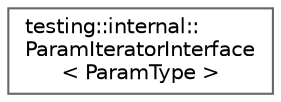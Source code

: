 digraph "Graphical Class Hierarchy"
{
 // LATEX_PDF_SIZE
  bgcolor="transparent";
  edge [fontname=Helvetica,fontsize=10,labelfontname=Helvetica,labelfontsize=10];
  node [fontname=Helvetica,fontsize=10,shape=box,height=0.2,width=0.4];
  rankdir="LR";
  Node0 [id="Node000000",label="testing::internal::\lParamIteratorInterface\l\< ParamType \>",height=0.2,width=0.4,color="grey40", fillcolor="white", style="filled",URL="$classtesting_1_1internal_1_1_param_iterator_interface.html",tooltip=" "];
}
